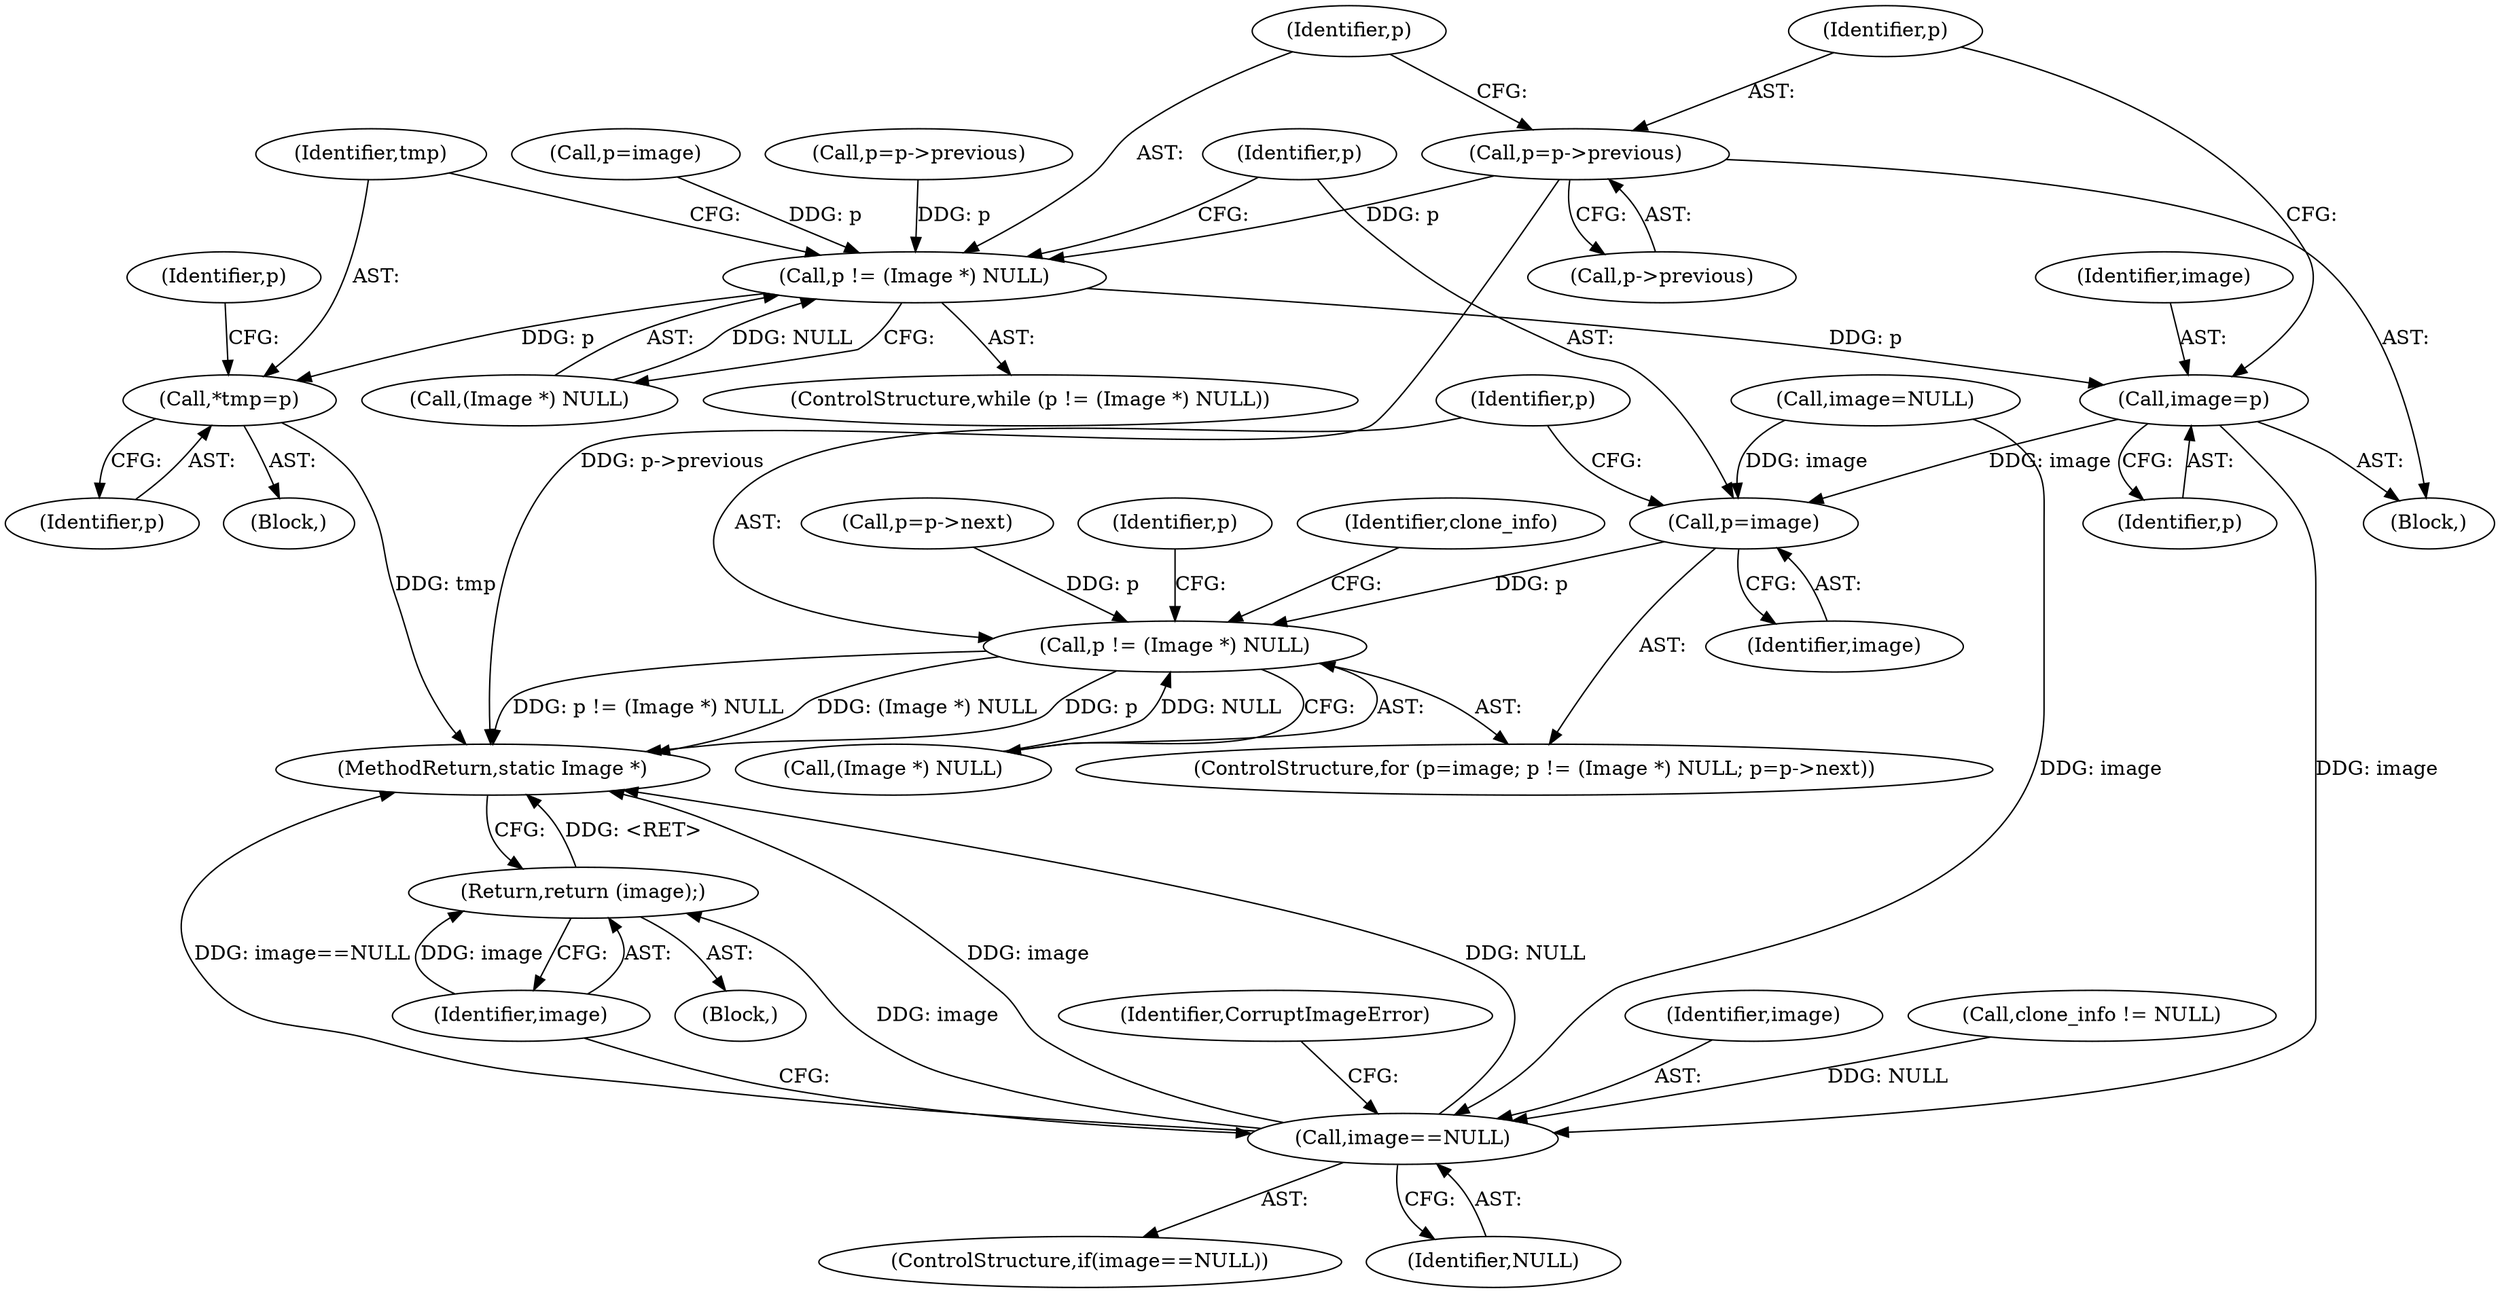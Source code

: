 digraph "0_ImageMagick_8a370f9ab120faf182aa160900ba692ba8e2bcf0@pointer" {
"1001739" [label="(Call,p=p->previous)"];
"1001703" [label="(Call,p != (Image *) NULL)"];
"1001710" [label="(Call,*tmp=p)"];
"1001736" [label="(Call,image=p)"];
"1001745" [label="(Call,p=image)"];
"1001748" [label="(Call,p != (Image *) NULL)"];
"1001803" [label="(Call,image==NULL)"];
"1001809" [label="(Return,return (image);)"];
"1001739" [label="(Call,p=p->previous)"];
"1001735" [label="(Block,)"];
"1001807" [label="(Identifier,CorruptImageError)"];
"1001748" [label="(Call,p != (Image *) NULL)"];
"1001750" [label="(Call,(Image *) NULL)"];
"1001726" [label="(Call,p=p->previous)"];
"1001760" [label="(Identifier,p)"];
"1001810" [label="(Identifier,image)"];
"1001802" [label="(ControlStructure,if(image==NULL))"];
"1001705" [label="(Call,(Image *) NULL)"];
"1001747" [label="(Identifier,image)"];
"1001736" [label="(Call,image=p)"];
"1001708" [label="(Block,)"];
"1001699" [label="(Call,image=NULL)"];
"1001703" [label="(Call,p != (Image *) NULL)"];
"1001710" [label="(Call,*tmp=p)"];
"1001746" [label="(Identifier,p)"];
"1001696" [label="(Call,p=image)"];
"1001702" [label="(ControlStructure,while (p != (Image *) NULL))"];
"1001766" [label="(Identifier,clone_info)"];
"1001811" [label="(MethodReturn,static Image *)"];
"1001744" [label="(ControlStructure,for (p=image; p != (Image *) NULL; p=p->next))"];
"1001711" [label="(Identifier,tmp)"];
"1001717" [label="(Identifier,p)"];
"1001753" [label="(Call,p=p->next)"];
"1001809" [label="(Return,return (image);)"];
"1001805" [label="(Identifier,NULL)"];
"1001803" [label="(Call,image==NULL)"];
"1001740" [label="(Identifier,p)"];
"1001704" [label="(Identifier,p)"];
"1000158" [label="(Block,)"];
"1001738" [label="(Identifier,p)"];
"1001712" [label="(Identifier,p)"];
"1001741" [label="(Call,p->previous)"];
"1001737" [label="(Identifier,image)"];
"1001745" [label="(Call,p=image)"];
"1001804" [label="(Identifier,image)"];
"1001765" [label="(Call,clone_info != NULL)"];
"1001749" [label="(Identifier,p)"];
"1001739" -> "1001735"  [label="AST: "];
"1001739" -> "1001741"  [label="CFG: "];
"1001740" -> "1001739"  [label="AST: "];
"1001741" -> "1001739"  [label="AST: "];
"1001704" -> "1001739"  [label="CFG: "];
"1001739" -> "1001811"  [label="DDG: p->previous"];
"1001739" -> "1001703"  [label="DDG: p"];
"1001703" -> "1001702"  [label="AST: "];
"1001703" -> "1001705"  [label="CFG: "];
"1001704" -> "1001703"  [label="AST: "];
"1001705" -> "1001703"  [label="AST: "];
"1001711" -> "1001703"  [label="CFG: "];
"1001746" -> "1001703"  [label="CFG: "];
"1001696" -> "1001703"  [label="DDG: p"];
"1001726" -> "1001703"  [label="DDG: p"];
"1001705" -> "1001703"  [label="DDG: NULL"];
"1001703" -> "1001710"  [label="DDG: p"];
"1001703" -> "1001736"  [label="DDG: p"];
"1001710" -> "1001708"  [label="AST: "];
"1001710" -> "1001712"  [label="CFG: "];
"1001711" -> "1001710"  [label="AST: "];
"1001712" -> "1001710"  [label="AST: "];
"1001717" -> "1001710"  [label="CFG: "];
"1001710" -> "1001811"  [label="DDG: tmp"];
"1001736" -> "1001735"  [label="AST: "];
"1001736" -> "1001738"  [label="CFG: "];
"1001737" -> "1001736"  [label="AST: "];
"1001738" -> "1001736"  [label="AST: "];
"1001740" -> "1001736"  [label="CFG: "];
"1001736" -> "1001745"  [label="DDG: image"];
"1001736" -> "1001803"  [label="DDG: image"];
"1001745" -> "1001744"  [label="AST: "];
"1001745" -> "1001747"  [label="CFG: "];
"1001746" -> "1001745"  [label="AST: "];
"1001747" -> "1001745"  [label="AST: "];
"1001749" -> "1001745"  [label="CFG: "];
"1001699" -> "1001745"  [label="DDG: image"];
"1001745" -> "1001748"  [label="DDG: p"];
"1001748" -> "1001744"  [label="AST: "];
"1001748" -> "1001750"  [label="CFG: "];
"1001749" -> "1001748"  [label="AST: "];
"1001750" -> "1001748"  [label="AST: "];
"1001760" -> "1001748"  [label="CFG: "];
"1001766" -> "1001748"  [label="CFG: "];
"1001748" -> "1001811"  [label="DDG: p != (Image *) NULL"];
"1001748" -> "1001811"  [label="DDG: (Image *) NULL"];
"1001748" -> "1001811"  [label="DDG: p"];
"1001753" -> "1001748"  [label="DDG: p"];
"1001750" -> "1001748"  [label="DDG: NULL"];
"1001803" -> "1001802"  [label="AST: "];
"1001803" -> "1001805"  [label="CFG: "];
"1001804" -> "1001803"  [label="AST: "];
"1001805" -> "1001803"  [label="AST: "];
"1001807" -> "1001803"  [label="CFG: "];
"1001810" -> "1001803"  [label="CFG: "];
"1001803" -> "1001811"  [label="DDG: image"];
"1001803" -> "1001811"  [label="DDG: NULL"];
"1001803" -> "1001811"  [label="DDG: image==NULL"];
"1001699" -> "1001803"  [label="DDG: image"];
"1001765" -> "1001803"  [label="DDG: NULL"];
"1001803" -> "1001809"  [label="DDG: image"];
"1001809" -> "1000158"  [label="AST: "];
"1001809" -> "1001810"  [label="CFG: "];
"1001810" -> "1001809"  [label="AST: "];
"1001811" -> "1001809"  [label="CFG: "];
"1001809" -> "1001811"  [label="DDG: <RET>"];
"1001810" -> "1001809"  [label="DDG: image"];
}
